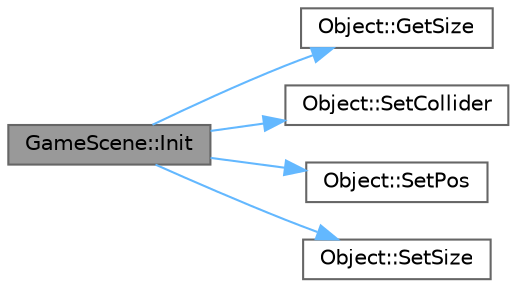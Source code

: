 digraph "GameScene::Init"
{
 // LATEX_PDF_SIZE
  bgcolor="transparent";
  edge [fontname=Helvetica,fontsize=10,labelfontname=Helvetica,labelfontsize=10];
  node [fontname=Helvetica,fontsize=10,shape=box,height=0.2,width=0.4];
  rankdir="LR";
  Node1 [id="Node000001",label="GameScene::Init",height=0.2,width=0.4,color="gray40", fillcolor="grey60", style="filled", fontcolor="black",tooltip=" "];
  Node1 -> Node2 [id="edge1_Node000001_Node000002",color="steelblue1",style="solid",tooltip=" "];
  Node2 [id="Node000002",label="Object::GetSize",height=0.2,width=0.4,color="grey40", fillcolor="white", style="filled",URL="$class_object.html#a75cb3475d41b1b0032af58eea7f5b449",tooltip=" "];
  Node1 -> Node3 [id="edge2_Node000001_Node000003",color="steelblue1",style="solid",tooltip=" "];
  Node3 [id="Node000003",label="Object::SetCollider",height=0.2,width=0.4,color="grey40", fillcolor="white", style="filled",URL="$class_object.html#afa728a5d0a80f6b8f1f60e7e6c17f72a",tooltip=" "];
  Node1 -> Node4 [id="edge3_Node000001_Node000004",color="steelblue1",style="solid",tooltip=" "];
  Node4 [id="Node000004",label="Object::SetPos",height=0.2,width=0.4,color="grey40", fillcolor="white", style="filled",URL="$class_object.html#a3ec1a92051152ba40d65abf1631ff314",tooltip=" "];
  Node1 -> Node5 [id="edge4_Node000001_Node000005",color="steelblue1",style="solid",tooltip=" "];
  Node5 [id="Node000005",label="Object::SetSize",height=0.2,width=0.4,color="grey40", fillcolor="white", style="filled",URL="$class_object.html#a4c5490e345da5cbb975d7d50e84dc1c0",tooltip=" "];
}
